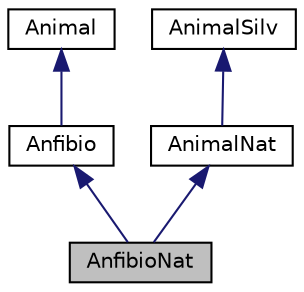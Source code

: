 digraph "AnfibioNat"
{
  edge [fontname="Helvetica",fontsize="10",labelfontname="Helvetica",labelfontsize="10"];
  node [fontname="Helvetica",fontsize="10",shape=record];
  Node0 [label="AnfibioNat",height=0.2,width=0.4,color="black", fillcolor="grey75", style="filled", fontcolor="black"];
  Node1 -> Node0 [dir="back",color="midnightblue",fontsize="10",style="solid",fontname="Helvetica"];
  Node1 [label="Anfibio",height=0.2,width=0.4,color="black", fillcolor="white", style="filled",URL="$class_anfibio.html",tooltip="Classe dos anfíbios. "];
  Node2 -> Node1 [dir="back",color="midnightblue",fontsize="10",style="solid",fontname="Helvetica"];
  Node2 [label="Animal",height=0.2,width=0.4,color="black", fillcolor="white", style="filled",URL="$class_animal.html",tooltip="Classe base para todos os grupos de animais. "];
  Node3 -> Node0 [dir="back",color="midnightblue",fontsize="10",style="solid",fontname="Helvetica"];
  Node3 [label="AnimalNat",height=0.2,width=0.4,color="black", fillcolor="white", style="filled",URL="$class_animal_nat.html",tooltip="Classe dos animais nativos. "];
  Node4 -> Node3 [dir="back",color="midnightblue",fontsize="10",style="solid",fontname="Helvetica"];
  Node4 [label="AnimalSilv",height=0.2,width=0.4,color="black", fillcolor="white", style="filled",URL="$class_animal_silv.html",tooltip="Classe dos animais silvestres. "];
}
